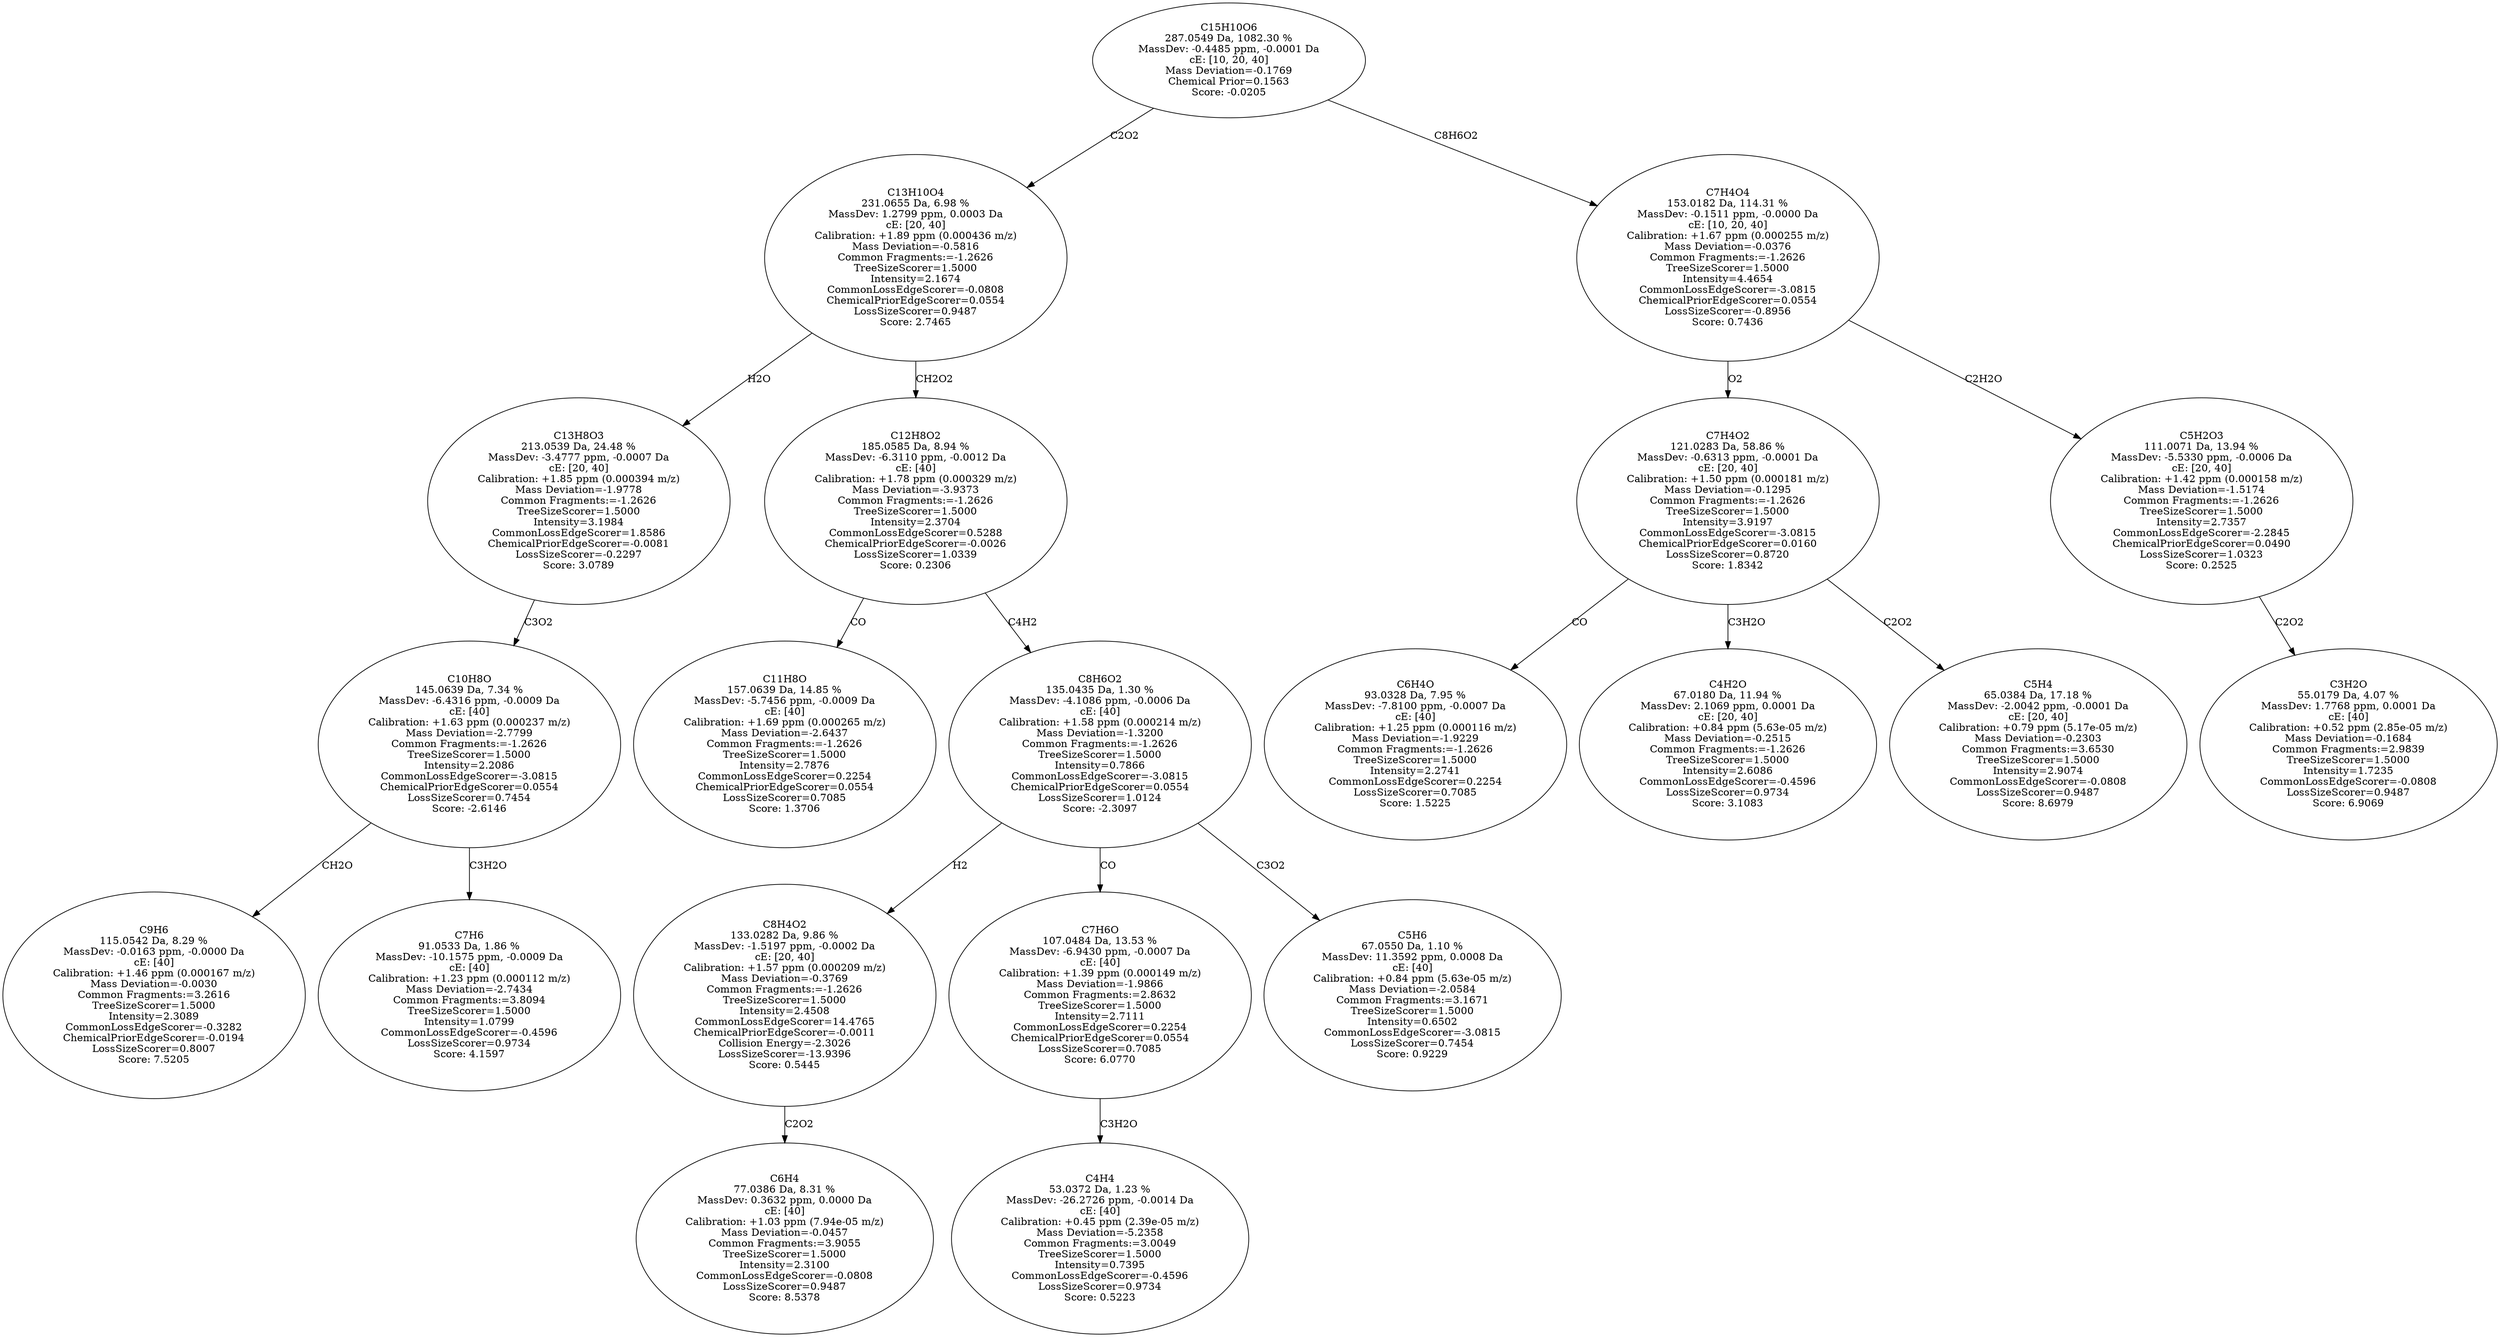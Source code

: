 strict digraph {
v1 [label="C9H6\n115.0542 Da, 8.29 %\nMassDev: -0.0163 ppm, -0.0000 Da\ncE: [40]\nCalibration: +1.46 ppm (0.000167 m/z)\nMass Deviation=-0.0030\nCommon Fragments:=3.2616\nTreeSizeScorer=1.5000\nIntensity=2.3089\nCommonLossEdgeScorer=-0.3282\nChemicalPriorEdgeScorer=-0.0194\nLossSizeScorer=0.8007\nScore: 7.5205"];
v2 [label="C7H6\n91.0533 Da, 1.86 %\nMassDev: -10.1575 ppm, -0.0009 Da\ncE: [40]\nCalibration: +1.23 ppm (0.000112 m/z)\nMass Deviation=-2.7434\nCommon Fragments:=3.8094\nTreeSizeScorer=1.5000\nIntensity=1.0799\nCommonLossEdgeScorer=-0.4596\nLossSizeScorer=0.9734\nScore: 4.1597"];
v3 [label="C10H8O\n145.0639 Da, 7.34 %\nMassDev: -6.4316 ppm, -0.0009 Da\ncE: [40]\nCalibration: +1.63 ppm (0.000237 m/z)\nMass Deviation=-2.7799\nCommon Fragments:=-1.2626\nTreeSizeScorer=1.5000\nIntensity=2.2086\nCommonLossEdgeScorer=-3.0815\nChemicalPriorEdgeScorer=0.0554\nLossSizeScorer=0.7454\nScore: -2.6146"];
v4 [label="C13H8O3\n213.0539 Da, 24.48 %\nMassDev: -3.4777 ppm, -0.0007 Da\ncE: [20, 40]\nCalibration: +1.85 ppm (0.000394 m/z)\nMass Deviation=-1.9778\nCommon Fragments:=-1.2626\nTreeSizeScorer=1.5000\nIntensity=3.1984\nCommonLossEdgeScorer=1.8586\nChemicalPriorEdgeScorer=-0.0081\nLossSizeScorer=-0.2297\nScore: 3.0789"];
v5 [label="C11H8O\n157.0639 Da, 14.85 %\nMassDev: -5.7456 ppm, -0.0009 Da\ncE: [40]\nCalibration: +1.69 ppm (0.000265 m/z)\nMass Deviation=-2.6437\nCommon Fragments:=-1.2626\nTreeSizeScorer=1.5000\nIntensity=2.7876\nCommonLossEdgeScorer=0.2254\nChemicalPriorEdgeScorer=0.0554\nLossSizeScorer=0.7085\nScore: 1.3706"];
v6 [label="C6H4\n77.0386 Da, 8.31 %\nMassDev: 0.3632 ppm, 0.0000 Da\ncE: [40]\nCalibration: +1.03 ppm (7.94e-05 m/z)\nMass Deviation=-0.0457\nCommon Fragments:=3.9055\nTreeSizeScorer=1.5000\nIntensity=2.3100\nCommonLossEdgeScorer=-0.0808\nLossSizeScorer=0.9487\nScore: 8.5378"];
v7 [label="C8H4O2\n133.0282 Da, 9.86 %\nMassDev: -1.5197 ppm, -0.0002 Da\ncE: [20, 40]\nCalibration: +1.57 ppm (0.000209 m/z)\nMass Deviation=-0.3769\nCommon Fragments:=-1.2626\nTreeSizeScorer=1.5000\nIntensity=2.4508\nCommonLossEdgeScorer=14.4765\nChemicalPriorEdgeScorer=-0.0011\nCollision Energy=-2.3026\nLossSizeScorer=-13.9396\nScore: 0.5445"];
v8 [label="C4H4\n53.0372 Da, 1.23 %\nMassDev: -26.2726 ppm, -0.0014 Da\ncE: [40]\nCalibration: +0.45 ppm (2.39e-05 m/z)\nMass Deviation=-5.2358\nCommon Fragments:=3.0049\nTreeSizeScorer=1.5000\nIntensity=0.7395\nCommonLossEdgeScorer=-0.4596\nLossSizeScorer=0.9734\nScore: 0.5223"];
v9 [label="C7H6O\n107.0484 Da, 13.53 %\nMassDev: -6.9430 ppm, -0.0007 Da\ncE: [40]\nCalibration: +1.39 ppm (0.000149 m/z)\nMass Deviation=-1.9866\nCommon Fragments:=2.8632\nTreeSizeScorer=1.5000\nIntensity=2.7111\nCommonLossEdgeScorer=0.2254\nChemicalPriorEdgeScorer=0.0554\nLossSizeScorer=0.7085\nScore: 6.0770"];
v10 [label="C5H6\n67.0550 Da, 1.10 %\nMassDev: 11.3592 ppm, 0.0008 Da\ncE: [40]\nCalibration: +0.84 ppm (5.63e-05 m/z)\nMass Deviation=-2.0584\nCommon Fragments:=3.1671\nTreeSizeScorer=1.5000\nIntensity=0.6502\nCommonLossEdgeScorer=-3.0815\nLossSizeScorer=0.7454\nScore: 0.9229"];
v11 [label="C8H6O2\n135.0435 Da, 1.30 %\nMassDev: -4.1086 ppm, -0.0006 Da\ncE: [40]\nCalibration: +1.58 ppm (0.000214 m/z)\nMass Deviation=-1.3200\nCommon Fragments:=-1.2626\nTreeSizeScorer=1.5000\nIntensity=0.7866\nCommonLossEdgeScorer=-3.0815\nChemicalPriorEdgeScorer=0.0554\nLossSizeScorer=1.0124\nScore: -2.3097"];
v12 [label="C12H8O2\n185.0585 Da, 8.94 %\nMassDev: -6.3110 ppm, -0.0012 Da\ncE: [40]\nCalibration: +1.78 ppm (0.000329 m/z)\nMass Deviation=-3.9373\nCommon Fragments:=-1.2626\nTreeSizeScorer=1.5000\nIntensity=2.3704\nCommonLossEdgeScorer=0.5288\nChemicalPriorEdgeScorer=-0.0026\nLossSizeScorer=1.0339\nScore: 0.2306"];
v13 [label="C13H10O4\n231.0655 Da, 6.98 %\nMassDev: 1.2799 ppm, 0.0003 Da\ncE: [20, 40]\nCalibration: +1.89 ppm (0.000436 m/z)\nMass Deviation=-0.5816\nCommon Fragments:=-1.2626\nTreeSizeScorer=1.5000\nIntensity=2.1674\nCommonLossEdgeScorer=-0.0808\nChemicalPriorEdgeScorer=0.0554\nLossSizeScorer=0.9487\nScore: 2.7465"];
v14 [label="C6H4O\n93.0328 Da, 7.95 %\nMassDev: -7.8100 ppm, -0.0007 Da\ncE: [40]\nCalibration: +1.25 ppm (0.000116 m/z)\nMass Deviation=-1.9229\nCommon Fragments:=-1.2626\nTreeSizeScorer=1.5000\nIntensity=2.2741\nCommonLossEdgeScorer=0.2254\nLossSizeScorer=0.7085\nScore: 1.5225"];
v15 [label="C4H2O\n67.0180 Da, 11.94 %\nMassDev: 2.1069 ppm, 0.0001 Da\ncE: [20, 40]\nCalibration: +0.84 ppm (5.63e-05 m/z)\nMass Deviation=-0.2515\nCommon Fragments:=-1.2626\nTreeSizeScorer=1.5000\nIntensity=2.6086\nCommonLossEdgeScorer=-0.4596\nLossSizeScorer=0.9734\nScore: 3.1083"];
v16 [label="C5H4\n65.0384 Da, 17.18 %\nMassDev: -2.0042 ppm, -0.0001 Da\ncE: [20, 40]\nCalibration: +0.79 ppm (5.17e-05 m/z)\nMass Deviation=-0.2303\nCommon Fragments:=3.6530\nTreeSizeScorer=1.5000\nIntensity=2.9074\nCommonLossEdgeScorer=-0.0808\nLossSizeScorer=0.9487\nScore: 8.6979"];
v17 [label="C7H4O2\n121.0283 Da, 58.86 %\nMassDev: -0.6313 ppm, -0.0001 Da\ncE: [20, 40]\nCalibration: +1.50 ppm (0.000181 m/z)\nMass Deviation=-0.1295\nCommon Fragments:=-1.2626\nTreeSizeScorer=1.5000\nIntensity=3.9197\nCommonLossEdgeScorer=-3.0815\nChemicalPriorEdgeScorer=0.0160\nLossSizeScorer=0.8720\nScore: 1.8342"];
v18 [label="C3H2O\n55.0179 Da, 4.07 %\nMassDev: 1.7768 ppm, 0.0001 Da\ncE: [40]\nCalibration: +0.52 ppm (2.85e-05 m/z)\nMass Deviation=-0.1684\nCommon Fragments:=2.9839\nTreeSizeScorer=1.5000\nIntensity=1.7235\nCommonLossEdgeScorer=-0.0808\nLossSizeScorer=0.9487\nScore: 6.9069"];
v19 [label="C5H2O3\n111.0071 Da, 13.94 %\nMassDev: -5.5330 ppm, -0.0006 Da\ncE: [20, 40]\nCalibration: +1.42 ppm (0.000158 m/z)\nMass Deviation=-1.5174\nCommon Fragments:=-1.2626\nTreeSizeScorer=1.5000\nIntensity=2.7357\nCommonLossEdgeScorer=-2.2845\nChemicalPriorEdgeScorer=0.0490\nLossSizeScorer=1.0323\nScore: 0.2525"];
v20 [label="C7H4O4\n153.0182 Da, 114.31 %\nMassDev: -0.1511 ppm, -0.0000 Da\ncE: [10, 20, 40]\nCalibration: +1.67 ppm (0.000255 m/z)\nMass Deviation=-0.0376\nCommon Fragments:=-1.2626\nTreeSizeScorer=1.5000\nIntensity=4.4654\nCommonLossEdgeScorer=-3.0815\nChemicalPriorEdgeScorer=0.0554\nLossSizeScorer=-0.8956\nScore: 0.7436"];
v21 [label="C15H10O6\n287.0549 Da, 1082.30 %\nMassDev: -0.4485 ppm, -0.0001 Da\ncE: [10, 20, 40]\nMass Deviation=-0.1769\nChemical Prior=0.1563\nScore: -0.0205"];
v3 -> v1 [label="CH2O"];
v3 -> v2 [label="C3H2O"];
v4 -> v3 [label="C3O2"];
v13 -> v4 [label="H2O"];
v12 -> v5 [label="CO"];
v7 -> v6 [label="C2O2"];
v11 -> v7 [label="H2"];
v9 -> v8 [label="C3H2O"];
v11 -> v9 [label="CO"];
v11 -> v10 [label="C3O2"];
v12 -> v11 [label="C4H2"];
v13 -> v12 [label="CH2O2"];
v21 -> v13 [label="C2O2"];
v17 -> v14 [label="CO"];
v17 -> v15 [label="C3H2O"];
v17 -> v16 [label="C2O2"];
v20 -> v17 [label="O2"];
v19 -> v18 [label="C2O2"];
v20 -> v19 [label="C2H2O"];
v21 -> v20 [label="C8H6O2"];
}